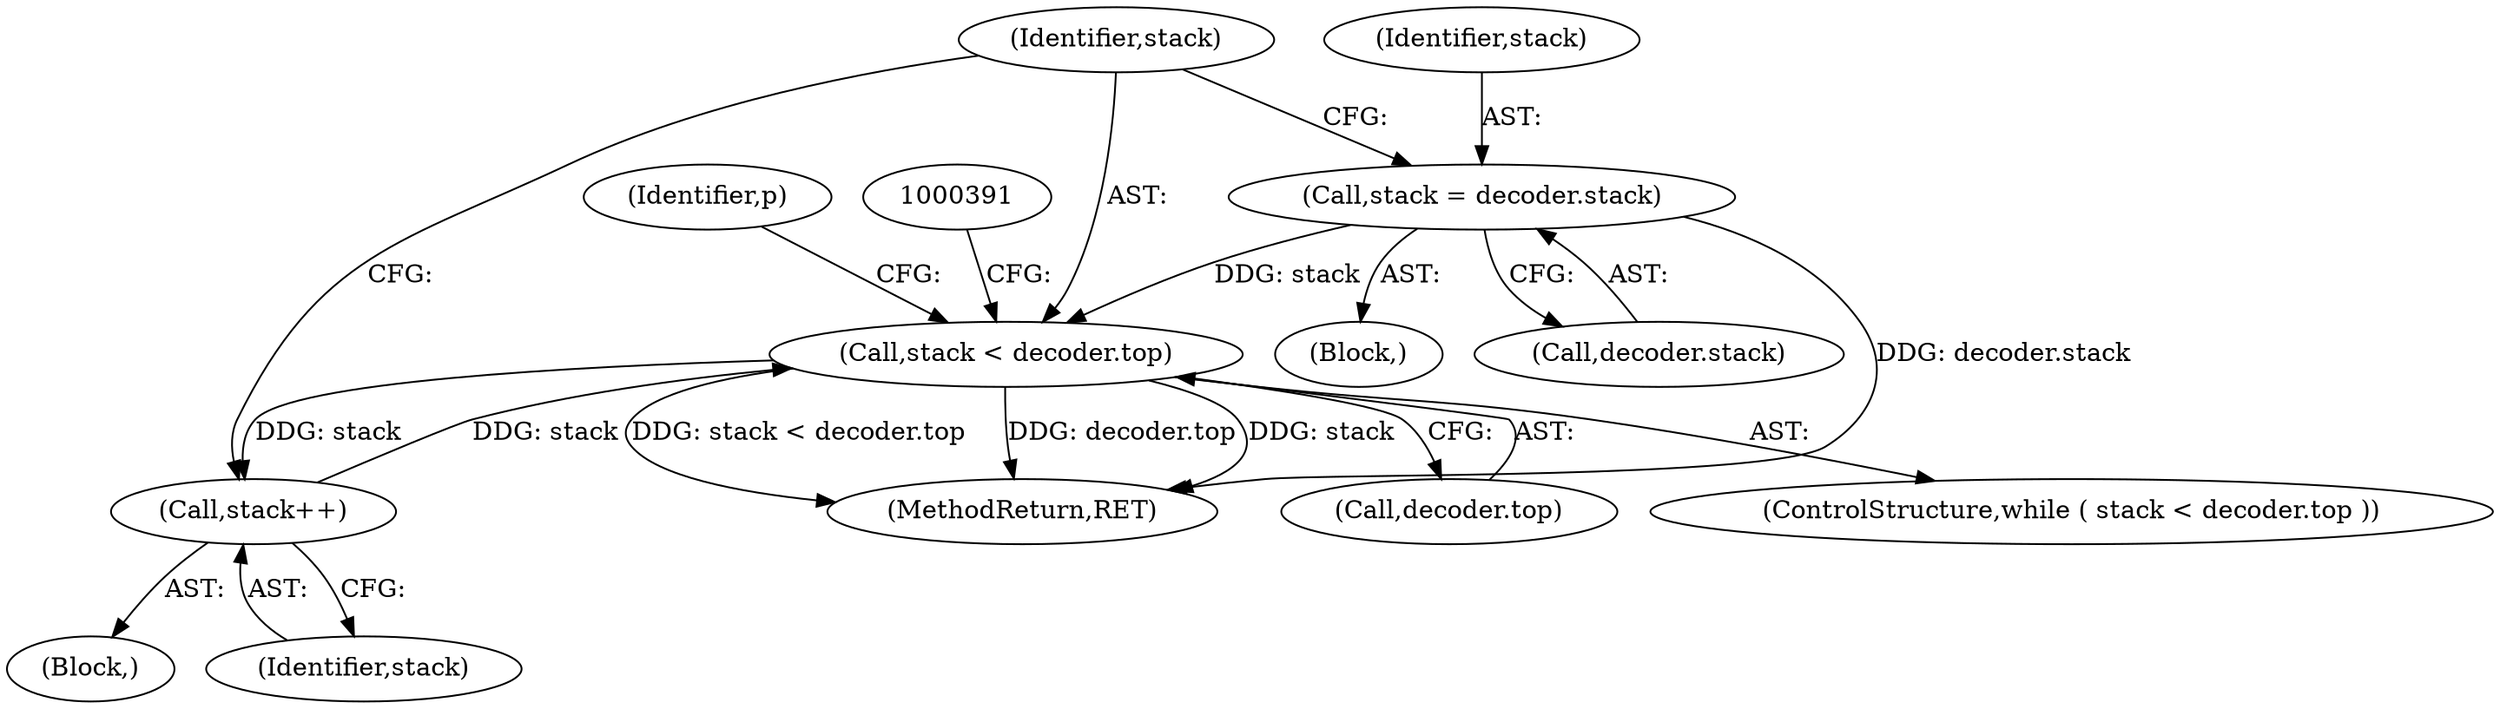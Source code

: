 digraph "0_savannah_beecf80a6deecbaf5d264d4f864451bde4fe98b8@pointer" {
"1000374" [label="(Call,stack = decoder.stack)"];
"1000380" [label="(Call,stack < decoder.top)"];
"1000641" [label="(Call,stack++)"];
"1000375" [label="(Identifier,stack)"];
"1000381" [label="(Identifier,stack)"];
"1000641" [label="(Call,stack++)"];
"1001026" [label="(MethodReturn,RET)"];
"1000385" [label="(Block,)"];
"1000382" [label="(Call,decoder.top)"];
"1001004" [label="(Identifier,p)"];
"1000380" [label="(Call,stack < decoder.top)"];
"1000379" [label="(ControlStructure,while ( stack < decoder.top ))"];
"1000374" [label="(Call,stack = decoder.stack)"];
"1000376" [label="(Call,decoder.stack)"];
"1000292" [label="(Block,)"];
"1000642" [label="(Identifier,stack)"];
"1000374" -> "1000292"  [label="AST: "];
"1000374" -> "1000376"  [label="CFG: "];
"1000375" -> "1000374"  [label="AST: "];
"1000376" -> "1000374"  [label="AST: "];
"1000381" -> "1000374"  [label="CFG: "];
"1000374" -> "1001026"  [label="DDG: decoder.stack"];
"1000374" -> "1000380"  [label="DDG: stack"];
"1000380" -> "1000379"  [label="AST: "];
"1000380" -> "1000382"  [label="CFG: "];
"1000381" -> "1000380"  [label="AST: "];
"1000382" -> "1000380"  [label="AST: "];
"1000391" -> "1000380"  [label="CFG: "];
"1001004" -> "1000380"  [label="CFG: "];
"1000380" -> "1001026"  [label="DDG: stack < decoder.top"];
"1000380" -> "1001026"  [label="DDG: decoder.top"];
"1000380" -> "1001026"  [label="DDG: stack"];
"1000641" -> "1000380"  [label="DDG: stack"];
"1000380" -> "1000641"  [label="DDG: stack"];
"1000641" -> "1000385"  [label="AST: "];
"1000641" -> "1000642"  [label="CFG: "];
"1000642" -> "1000641"  [label="AST: "];
"1000381" -> "1000641"  [label="CFG: "];
}
